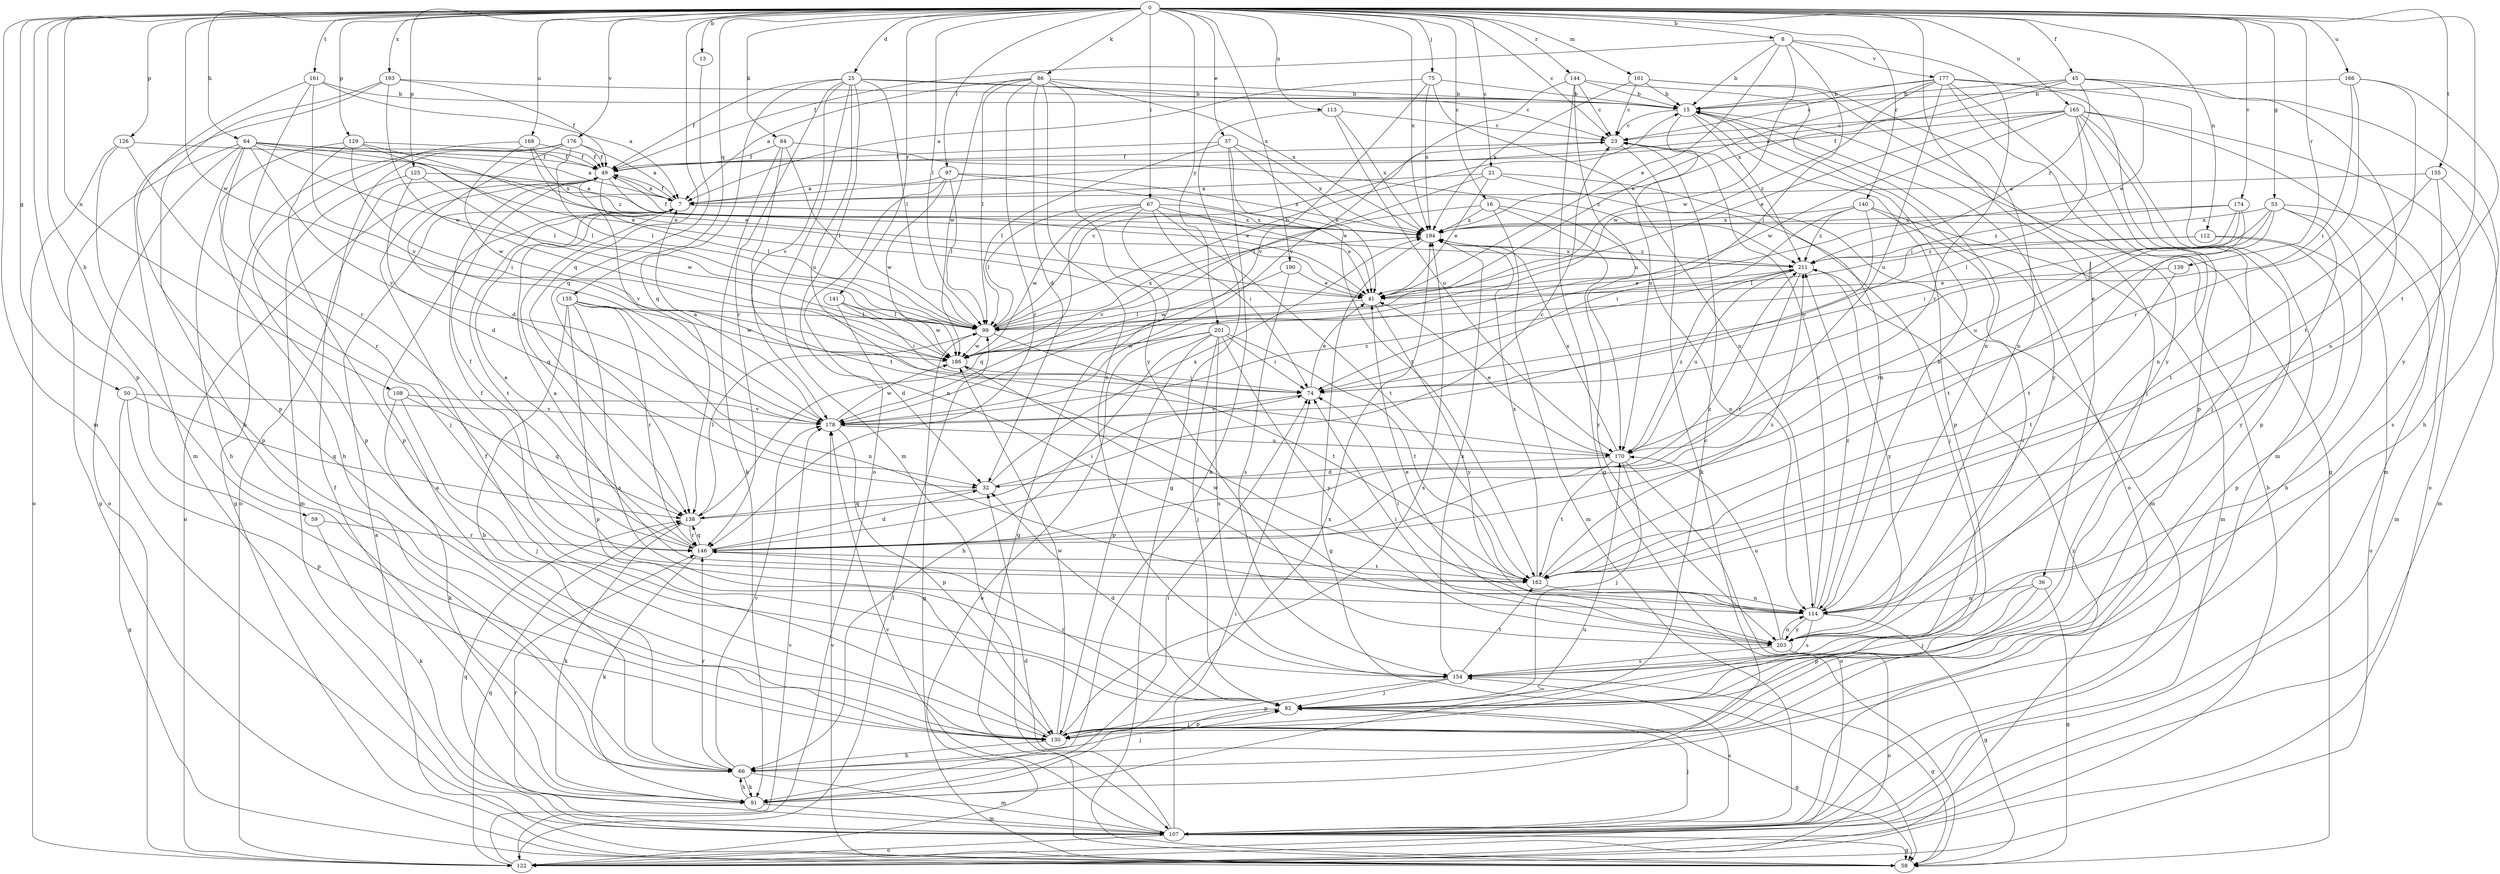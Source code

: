 strict digraph  {
0;
7;
8;
13;
15;
16;
21;
23;
25;
32;
36;
37;
41;
45;
49;
50;
53;
58;
59;
64;
66;
67;
74;
75;
82;
84;
86;
91;
97;
99;
101;
107;
108;
112;
113;
114;
122;
125;
126;
129;
130;
135;
138;
139;
140;
141;
144;
146;
154;
155;
161;
162;
165;
166;
168;
170;
174;
176;
177;
178;
186;
190;
193;
194;
201;
203;
211;
0 -> 8  [label=b];
0 -> 13  [label=b];
0 -> 16  [label=c];
0 -> 21  [label=c];
0 -> 23  [label=c];
0 -> 25  [label=d];
0 -> 36  [label=e];
0 -> 37  [label=e];
0 -> 45  [label=f];
0 -> 50  [label=g];
0 -> 53  [label=g];
0 -> 59  [label=h];
0 -> 64  [label=h];
0 -> 67  [label=i];
0 -> 75  [label=j];
0 -> 84  [label=k];
0 -> 86  [label=k];
0 -> 97  [label=l];
0 -> 99  [label=l];
0 -> 101  [label=m];
0 -> 107  [label=m];
0 -> 108  [label=n];
0 -> 112  [label=n];
0 -> 113  [label=n];
0 -> 125  [label=p];
0 -> 126  [label=p];
0 -> 129  [label=p];
0 -> 130  [label=p];
0 -> 135  [label=q];
0 -> 138  [label=q];
0 -> 139  [label=r];
0 -> 140  [label=r];
0 -> 141  [label=r];
0 -> 144  [label=r];
0 -> 155  [label=t];
0 -> 161  [label=t];
0 -> 162  [label=t];
0 -> 165  [label=u];
0 -> 166  [label=u];
0 -> 168  [label=u];
0 -> 174  [label=v];
0 -> 176  [label=v];
0 -> 186  [label=w];
0 -> 190  [label=x];
0 -> 193  [label=x];
0 -> 194  [label=x];
0 -> 201  [label=y];
7 -> 49  [label=f];
7 -> 138  [label=q];
7 -> 162  [label=t];
7 -> 194  [label=x];
8 -> 15  [label=b];
8 -> 41  [label=e];
8 -> 49  [label=f];
8 -> 74  [label=i];
8 -> 146  [label=r];
8 -> 177  [label=v];
8 -> 186  [label=w];
13 -> 138  [label=q];
15 -> 23  [label=c];
15 -> 122  [label=o];
15 -> 130  [label=p];
15 -> 170  [label=u];
15 -> 203  [label=y];
15 -> 211  [label=z];
16 -> 107  [label=m];
16 -> 114  [label=n];
16 -> 178  [label=v];
16 -> 194  [label=x];
16 -> 203  [label=y];
21 -> 7  [label=a];
21 -> 41  [label=e];
21 -> 82  [label=j];
21 -> 99  [label=l];
21 -> 107  [label=m];
23 -> 49  [label=f];
23 -> 91  [label=k];
23 -> 114  [label=n];
25 -> 15  [label=b];
25 -> 23  [label=c];
25 -> 49  [label=f];
25 -> 99  [label=l];
25 -> 107  [label=m];
25 -> 122  [label=o];
25 -> 138  [label=q];
25 -> 146  [label=r];
25 -> 170  [label=u];
25 -> 178  [label=v];
32 -> 23  [label=c];
32 -> 138  [label=q];
32 -> 194  [label=x];
36 -> 58  [label=g];
36 -> 82  [label=j];
36 -> 114  [label=n];
36 -> 130  [label=p];
37 -> 41  [label=e];
37 -> 49  [label=f];
37 -> 91  [label=k];
37 -> 99  [label=l];
37 -> 162  [label=t];
37 -> 194  [label=x];
41 -> 99  [label=l];
41 -> 203  [label=y];
45 -> 7  [label=a];
45 -> 15  [label=b];
45 -> 41  [label=e];
45 -> 66  [label=h];
45 -> 114  [label=n];
45 -> 194  [label=x];
45 -> 211  [label=z];
49 -> 7  [label=a];
49 -> 41  [label=e];
49 -> 99  [label=l];
49 -> 122  [label=o];
49 -> 178  [label=v];
50 -> 58  [label=g];
50 -> 130  [label=p];
50 -> 138  [label=q];
50 -> 178  [label=v];
53 -> 66  [label=h];
53 -> 74  [label=i];
53 -> 107  [label=m];
53 -> 146  [label=r];
53 -> 162  [label=t];
53 -> 194  [label=x];
53 -> 203  [label=y];
58 -> 7  [label=a];
58 -> 178  [label=v];
59 -> 91  [label=k];
59 -> 146  [label=r];
64 -> 7  [label=a];
64 -> 41  [label=e];
64 -> 49  [label=f];
64 -> 58  [label=g];
64 -> 66  [label=h];
64 -> 99  [label=l];
64 -> 122  [label=o];
64 -> 146  [label=r];
64 -> 178  [label=v];
64 -> 211  [label=z];
66 -> 7  [label=a];
66 -> 82  [label=j];
66 -> 91  [label=k];
66 -> 107  [label=m];
66 -> 146  [label=r];
66 -> 178  [label=v];
67 -> 41  [label=e];
67 -> 58  [label=g];
67 -> 74  [label=i];
67 -> 99  [label=l];
67 -> 138  [label=q];
67 -> 162  [label=t];
67 -> 186  [label=w];
67 -> 194  [label=x];
74 -> 41  [label=e];
74 -> 178  [label=v];
75 -> 7  [label=a];
75 -> 15  [label=b];
75 -> 114  [label=n];
75 -> 178  [label=v];
75 -> 194  [label=x];
82 -> 32  [label=d];
82 -> 58  [label=g];
82 -> 130  [label=p];
82 -> 146  [label=r];
84 -> 49  [label=f];
84 -> 91  [label=k];
84 -> 99  [label=l];
84 -> 162  [label=t];
84 -> 211  [label=z];
86 -> 7  [label=a];
86 -> 15  [label=b];
86 -> 32  [label=d];
86 -> 99  [label=l];
86 -> 146  [label=r];
86 -> 154  [label=s];
86 -> 186  [label=w];
86 -> 194  [label=x];
86 -> 203  [label=y];
91 -> 49  [label=f];
91 -> 66  [label=h];
91 -> 74  [label=i];
91 -> 107  [label=m];
91 -> 170  [label=u];
91 -> 194  [label=x];
97 -> 7  [label=a];
97 -> 41  [label=e];
97 -> 99  [label=l];
97 -> 114  [label=n];
97 -> 186  [label=w];
97 -> 194  [label=x];
99 -> 15  [label=b];
99 -> 23  [label=c];
99 -> 58  [label=g];
99 -> 162  [label=t];
99 -> 186  [label=w];
99 -> 194  [label=x];
101 -> 15  [label=b];
101 -> 23  [label=c];
101 -> 82  [label=j];
101 -> 114  [label=n];
101 -> 194  [label=x];
107 -> 32  [label=d];
107 -> 58  [label=g];
107 -> 74  [label=i];
107 -> 82  [label=j];
107 -> 122  [label=o];
107 -> 138  [label=q];
107 -> 146  [label=r];
107 -> 154  [label=s];
107 -> 178  [label=v];
107 -> 211  [label=z];
108 -> 82  [label=j];
108 -> 91  [label=k];
108 -> 138  [label=q];
108 -> 178  [label=v];
112 -> 99  [label=l];
112 -> 122  [label=o];
112 -> 130  [label=p];
112 -> 211  [label=z];
113 -> 23  [label=c];
113 -> 58  [label=g];
113 -> 170  [label=u];
113 -> 194  [label=x];
114 -> 15  [label=b];
114 -> 23  [label=c];
114 -> 49  [label=f];
114 -> 58  [label=g];
114 -> 74  [label=i];
114 -> 154  [label=s];
114 -> 186  [label=w];
114 -> 203  [label=y];
114 -> 211  [label=z];
122 -> 15  [label=b];
122 -> 99  [label=l];
122 -> 138  [label=q];
122 -> 178  [label=v];
125 -> 7  [label=a];
125 -> 32  [label=d];
125 -> 107  [label=m];
125 -> 186  [label=w];
126 -> 49  [label=f];
126 -> 82  [label=j];
126 -> 122  [label=o];
126 -> 130  [label=p];
129 -> 41  [label=e];
129 -> 49  [label=f];
129 -> 66  [label=h];
129 -> 74  [label=i];
129 -> 99  [label=l];
129 -> 130  [label=p];
130 -> 23  [label=c];
130 -> 49  [label=f];
130 -> 66  [label=h];
130 -> 82  [label=j];
130 -> 186  [label=w];
130 -> 194  [label=x];
135 -> 66  [label=h];
135 -> 99  [label=l];
135 -> 114  [label=n];
135 -> 130  [label=p];
135 -> 146  [label=r];
135 -> 154  [label=s];
135 -> 186  [label=w];
138 -> 74  [label=i];
138 -> 91  [label=k];
138 -> 99  [label=l];
138 -> 146  [label=r];
139 -> 41  [label=e];
139 -> 162  [label=t];
140 -> 74  [label=i];
140 -> 107  [label=m];
140 -> 154  [label=s];
140 -> 178  [label=v];
140 -> 194  [label=x];
140 -> 211  [label=z];
141 -> 32  [label=d];
141 -> 74  [label=i];
141 -> 99  [label=l];
141 -> 186  [label=w];
144 -> 15  [label=b];
144 -> 23  [label=c];
144 -> 58  [label=g];
144 -> 114  [label=n];
144 -> 170  [label=u];
144 -> 178  [label=v];
146 -> 7  [label=a];
146 -> 32  [label=d];
146 -> 49  [label=f];
146 -> 91  [label=k];
146 -> 138  [label=q];
146 -> 162  [label=t];
146 -> 211  [label=z];
154 -> 58  [label=g];
154 -> 82  [label=j];
154 -> 130  [label=p];
154 -> 162  [label=t];
154 -> 194  [label=x];
155 -> 7  [label=a];
155 -> 107  [label=m];
155 -> 154  [label=s];
155 -> 162  [label=t];
161 -> 7  [label=a];
161 -> 15  [label=b];
161 -> 130  [label=p];
161 -> 146  [label=r];
161 -> 178  [label=v];
162 -> 7  [label=a];
162 -> 114  [label=n];
162 -> 194  [label=x];
162 -> 211  [label=z];
165 -> 23  [label=c];
165 -> 41  [label=e];
165 -> 49  [label=f];
165 -> 74  [label=i];
165 -> 82  [label=j];
165 -> 107  [label=m];
165 -> 114  [label=n];
165 -> 122  [label=o];
165 -> 130  [label=p];
165 -> 186  [label=w];
166 -> 15  [label=b];
166 -> 74  [label=i];
166 -> 146  [label=r];
166 -> 162  [label=t];
166 -> 203  [label=y];
168 -> 41  [label=e];
168 -> 49  [label=f];
168 -> 130  [label=p];
168 -> 186  [label=w];
168 -> 194  [label=x];
170 -> 32  [label=d];
170 -> 41  [label=e];
170 -> 82  [label=j];
170 -> 122  [label=o];
170 -> 162  [label=t];
170 -> 194  [label=x];
170 -> 211  [label=z];
174 -> 99  [label=l];
174 -> 162  [label=t];
174 -> 170  [label=u];
174 -> 194  [label=x];
174 -> 211  [label=z];
176 -> 7  [label=a];
176 -> 32  [label=d];
176 -> 49  [label=f];
176 -> 58  [label=g];
176 -> 99  [label=l];
176 -> 122  [label=o];
177 -> 15  [label=b];
177 -> 23  [label=c];
177 -> 41  [label=e];
177 -> 58  [label=g];
177 -> 107  [label=m];
177 -> 130  [label=p];
177 -> 170  [label=u];
177 -> 186  [label=w];
177 -> 203  [label=y];
178 -> 7  [label=a];
178 -> 130  [label=p];
178 -> 170  [label=u];
178 -> 186  [label=w];
178 -> 211  [label=z];
186 -> 74  [label=i];
190 -> 41  [label=e];
190 -> 154  [label=s];
190 -> 186  [label=w];
193 -> 15  [label=b];
193 -> 49  [label=f];
193 -> 66  [label=h];
193 -> 107  [label=m];
193 -> 186  [label=w];
194 -> 49  [label=f];
194 -> 58  [label=g];
194 -> 211  [label=z];
201 -> 66  [label=h];
201 -> 74  [label=i];
201 -> 82  [label=j];
201 -> 122  [label=o];
201 -> 130  [label=p];
201 -> 154  [label=s];
201 -> 162  [label=t];
201 -> 186  [label=w];
201 -> 203  [label=y];
203 -> 41  [label=e];
203 -> 74  [label=i];
203 -> 114  [label=n];
203 -> 122  [label=o];
203 -> 154  [label=s];
203 -> 170  [label=u];
211 -> 41  [label=e];
211 -> 146  [label=r];
211 -> 170  [label=u];
211 -> 194  [label=x];
211 -> 203  [label=y];
}
